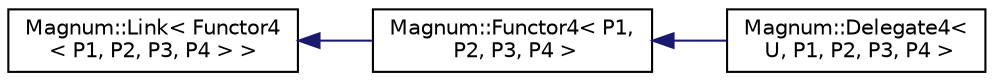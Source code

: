 digraph "圖形化之類別階層"
{
  edge [fontname="Helvetica",fontsize="10",labelfontname="Helvetica",labelfontsize="10"];
  node [fontname="Helvetica",fontsize="10",shape=record];
  rankdir="LR";
  Node1 [label="Magnum::Link\< Functor4\l\< P1, P2, P3, P4 \> \>",height=0.2,width=0.4,color="black", fillcolor="white", style="filled",URL="$class_magnum_1_1_link.html"];
  Node1 -> Node2 [dir="back",color="midnightblue",fontsize="10",style="solid",fontname="Helvetica"];
  Node2 [label="Magnum::Functor4\< P1,\l P2, P3, P4 \>",height=0.2,width=0.4,color="black", fillcolor="white", style="filled",URL="$class_magnum_1_1_functor4.html"];
  Node2 -> Node3 [dir="back",color="midnightblue",fontsize="10",style="solid",fontname="Helvetica"];
  Node3 [label="Magnum::Delegate4\<\l U, P1, P2, P3, P4 \>",height=0.2,width=0.4,color="black", fillcolor="white", style="filled",URL="$class_magnum_1_1_delegate4.html"];
}
